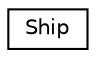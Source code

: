 digraph "Graphical Class Hierarchy"
{
 // LATEX_PDF_SIZE
  edge [fontname="Helvetica",fontsize="10",labelfontname="Helvetica",labelfontsize="10"];
  node [fontname="Helvetica",fontsize="10",shape=record];
  rankdir="LR";
  Node0 [label="Ship",height=0.2,width=0.4,color="black", fillcolor="white", style="filled",URL="$classShip.html",tooltip=" "];
}
